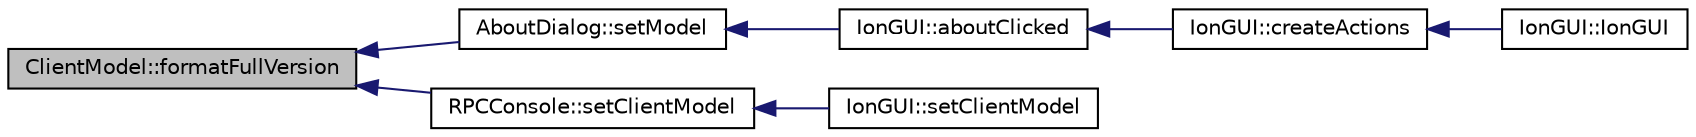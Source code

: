 digraph "ClientModel::formatFullVersion"
{
  edge [fontname="Helvetica",fontsize="10",labelfontname="Helvetica",labelfontsize="10"];
  node [fontname="Helvetica",fontsize="10",shape=record];
  rankdir="LR";
  Node25 [label="ClientModel::formatFullVersion",height=0.2,width=0.4,color="black", fillcolor="grey75", style="filled", fontcolor="black"];
  Node25 -> Node26 [dir="back",color="midnightblue",fontsize="10",style="solid",fontname="Helvetica"];
  Node26 [label="AboutDialog::setModel",height=0.2,width=0.4,color="black", fillcolor="white", style="filled",URL="$class_about_dialog.html#ad15ee5cad707263d7b39ba7803bb6def"];
  Node26 -> Node27 [dir="back",color="midnightblue",fontsize="10",style="solid",fontname="Helvetica"];
  Node27 [label="IonGUI::aboutClicked",height=0.2,width=0.4,color="black", fillcolor="white", style="filled",URL="$class_ion_g_u_i.html#a68b4ed6961c52e5407971df5465a3327",tooltip="Show about dialog. "];
  Node27 -> Node28 [dir="back",color="midnightblue",fontsize="10",style="solid",fontname="Helvetica"];
  Node28 [label="IonGUI::createActions",height=0.2,width=0.4,color="black", fillcolor="white", style="filled",URL="$class_ion_g_u_i.html#a5a5e1c2fbc2fec3d925d654c61a8b252",tooltip="Create the main UI actions. "];
  Node28 -> Node29 [dir="back",color="midnightblue",fontsize="10",style="solid",fontname="Helvetica"];
  Node29 [label="IonGUI::IonGUI",height=0.2,width=0.4,color="black", fillcolor="white", style="filled",URL="$class_ion_g_u_i.html#ad0e22e4901b039bcc987ef0328c8c5d4"];
  Node25 -> Node30 [dir="back",color="midnightblue",fontsize="10",style="solid",fontname="Helvetica"];
  Node30 [label="RPCConsole::setClientModel",height=0.2,width=0.4,color="black", fillcolor="white", style="filled",URL="$class_r_p_c_console.html#a355349a33664a07628e9ca22a60f5fa7"];
  Node30 -> Node31 [dir="back",color="midnightblue",fontsize="10",style="solid",fontname="Helvetica"];
  Node31 [label="IonGUI::setClientModel",height=0.2,width=0.4,color="black", fillcolor="white", style="filled",URL="$class_ion_g_u_i.html#aee0c583c834ce4f4c598c29db83b0680",tooltip="Set the client model. "];
}
